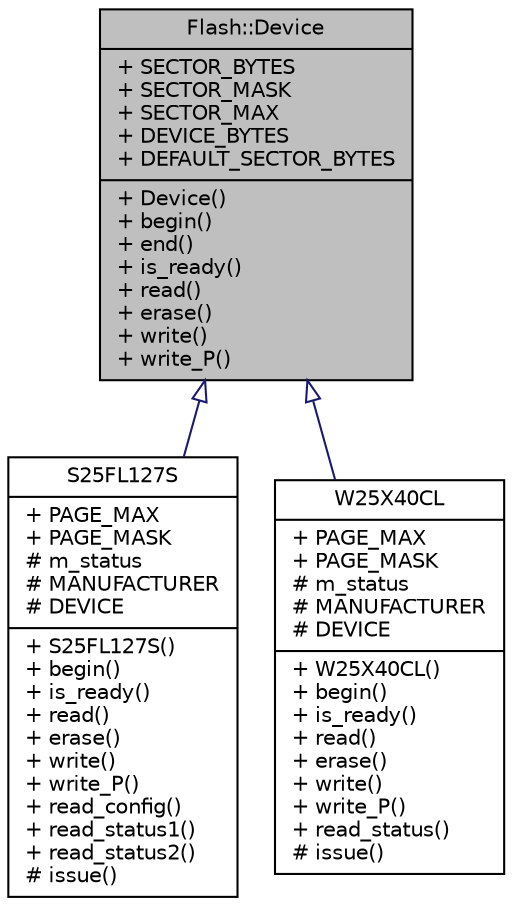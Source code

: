 digraph "Flash::Device"
{
  edge [fontname="Helvetica",fontsize="10",labelfontname="Helvetica",labelfontsize="10"];
  node [fontname="Helvetica",fontsize="10",shape=record];
  Node1 [label="{Flash::Device\n|+ SECTOR_BYTES\l+ SECTOR_MASK\l+ SECTOR_MAX\l+ DEVICE_BYTES\l+ DEFAULT_SECTOR_BYTES\l|+ Device()\l+ begin()\l+ end()\l+ is_ready()\l+ read()\l+ erase()\l+ write()\l+ write_P()\l}",height=0.2,width=0.4,color="black", fillcolor="grey75", style="filled", fontcolor="black"];
  Node1 -> Node2 [dir="back",color="midnightblue",fontsize="10",style="solid",arrowtail="onormal",fontname="Helvetica"];
  Node2 [label="{S25FL127S\n|+ PAGE_MAX\l+ PAGE_MASK\l# m_status\l# MANUFACTURER\l# DEVICE\l|+ S25FL127S()\l+ begin()\l+ is_ready()\l+ read()\l+ erase()\l+ write()\l+ write_P()\l+ read_config()\l+ read_status1()\l+ read_status2()\l# issue()\l}",height=0.2,width=0.4,color="black", fillcolor="white", style="filled",URL="$d1/dcc/classS25FL127S.html"];
  Node1 -> Node3 [dir="back",color="midnightblue",fontsize="10",style="solid",arrowtail="onormal",fontname="Helvetica"];
  Node3 [label="{W25X40CL\n|+ PAGE_MAX\l+ PAGE_MASK\l# m_status\l# MANUFACTURER\l# DEVICE\l|+ W25X40CL()\l+ begin()\l+ is_ready()\l+ read()\l+ erase()\l+ write()\l+ write_P()\l+ read_status()\l# issue()\l}",height=0.2,width=0.4,color="black", fillcolor="white", style="filled",URL="$d4/dea/classW25X40CL.html"];
}
